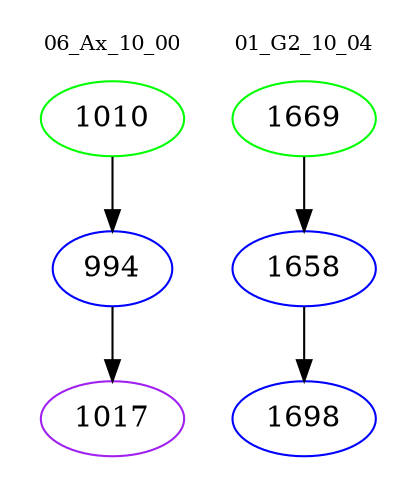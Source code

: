 digraph{
subgraph cluster_0 {
color = white
label = "06_Ax_10_00";
fontsize=10;
T0_1010 [label="1010", color="green"]
T0_1010 -> T0_994 [color="black"]
T0_994 [label="994", color="blue"]
T0_994 -> T0_1017 [color="black"]
T0_1017 [label="1017", color="purple"]
}
subgraph cluster_1 {
color = white
label = "01_G2_10_04";
fontsize=10;
T1_1669 [label="1669", color="green"]
T1_1669 -> T1_1658 [color="black"]
T1_1658 [label="1658", color="blue"]
T1_1658 -> T1_1698 [color="black"]
T1_1698 [label="1698", color="blue"]
}
}
